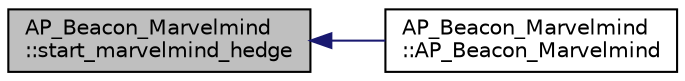 digraph "AP_Beacon_Marvelmind::start_marvelmind_hedge"
{
 // INTERACTIVE_SVG=YES
  edge [fontname="Helvetica",fontsize="10",labelfontname="Helvetica",labelfontsize="10"];
  node [fontname="Helvetica",fontsize="10",shape=record];
  rankdir="LR";
  Node1 [label="AP_Beacon_Marvelmind\l::start_marvelmind_hedge",height=0.2,width=0.4,color="black", fillcolor="grey75", style="filled", fontcolor="black"];
  Node1 -> Node2 [dir="back",color="midnightblue",fontsize="10",style="solid",fontname="Helvetica"];
  Node2 [label="AP_Beacon_Marvelmind\l::AP_Beacon_Marvelmind",height=0.2,width=0.4,color="black", fillcolor="white", style="filled",URL="$classAP__Beacon__Marvelmind.html#a4c08f55db7763f7fe3696882fb8badbe"];
}
